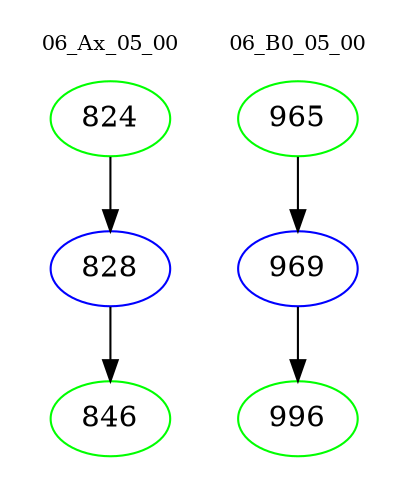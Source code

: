digraph{
subgraph cluster_0 {
color = white
label = "06_Ax_05_00";
fontsize=10;
T0_824 [label="824", color="green"]
T0_824 -> T0_828 [color="black"]
T0_828 [label="828", color="blue"]
T0_828 -> T0_846 [color="black"]
T0_846 [label="846", color="green"]
}
subgraph cluster_1 {
color = white
label = "06_B0_05_00";
fontsize=10;
T1_965 [label="965", color="green"]
T1_965 -> T1_969 [color="black"]
T1_969 [label="969", color="blue"]
T1_969 -> T1_996 [color="black"]
T1_996 [label="996", color="green"]
}
}
